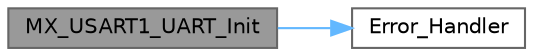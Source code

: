digraph "MX_USART1_UART_Init"
{
 // LATEX_PDF_SIZE
  bgcolor="transparent";
  edge [fontname=Helvetica,fontsize=10,labelfontname=Helvetica,labelfontsize=10];
  node [fontname=Helvetica,fontsize=10,shape=box,height=0.2,width=0.4];
  rankdir="LR";
  Node1 [id="Node000001",label="MX_USART1_UART_Init",height=0.2,width=0.4,color="gray40", fillcolor="grey60", style="filled", fontcolor="black",tooltip=" "];
  Node1 -> Node2 [id="edge1_Node000001_Node000002",color="steelblue1",style="solid",tooltip=" "];
  Node2 [id="Node000002",label="Error_Handler",height=0.2,width=0.4,color="grey40", fillcolor="white", style="filled",URL="$main_8c.html#a1730ffe1e560465665eb47d9264826f9",tooltip=" "];
}
